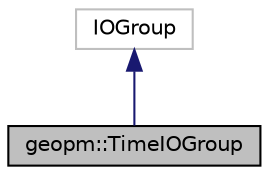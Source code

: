 digraph "geopm::TimeIOGroup"
{
 // LATEX_PDF_SIZE
  edge [fontname="Helvetica",fontsize="10",labelfontname="Helvetica",labelfontsize="10"];
  node [fontname="Helvetica",fontsize="10",shape=record];
  Node1 [label="geopm::TimeIOGroup",height=0.2,width=0.4,color="black", fillcolor="grey75", style="filled", fontcolor="black",tooltip="IOGroup that provides a signal for the time since GEOPM startup."];
  Node2 -> Node1 [dir="back",color="midnightblue",fontsize="10",style="solid",fontname="Helvetica"];
  Node2 [label="IOGroup",height=0.2,width=0.4,color="grey75", fillcolor="white", style="filled",tooltip=" "];
}
